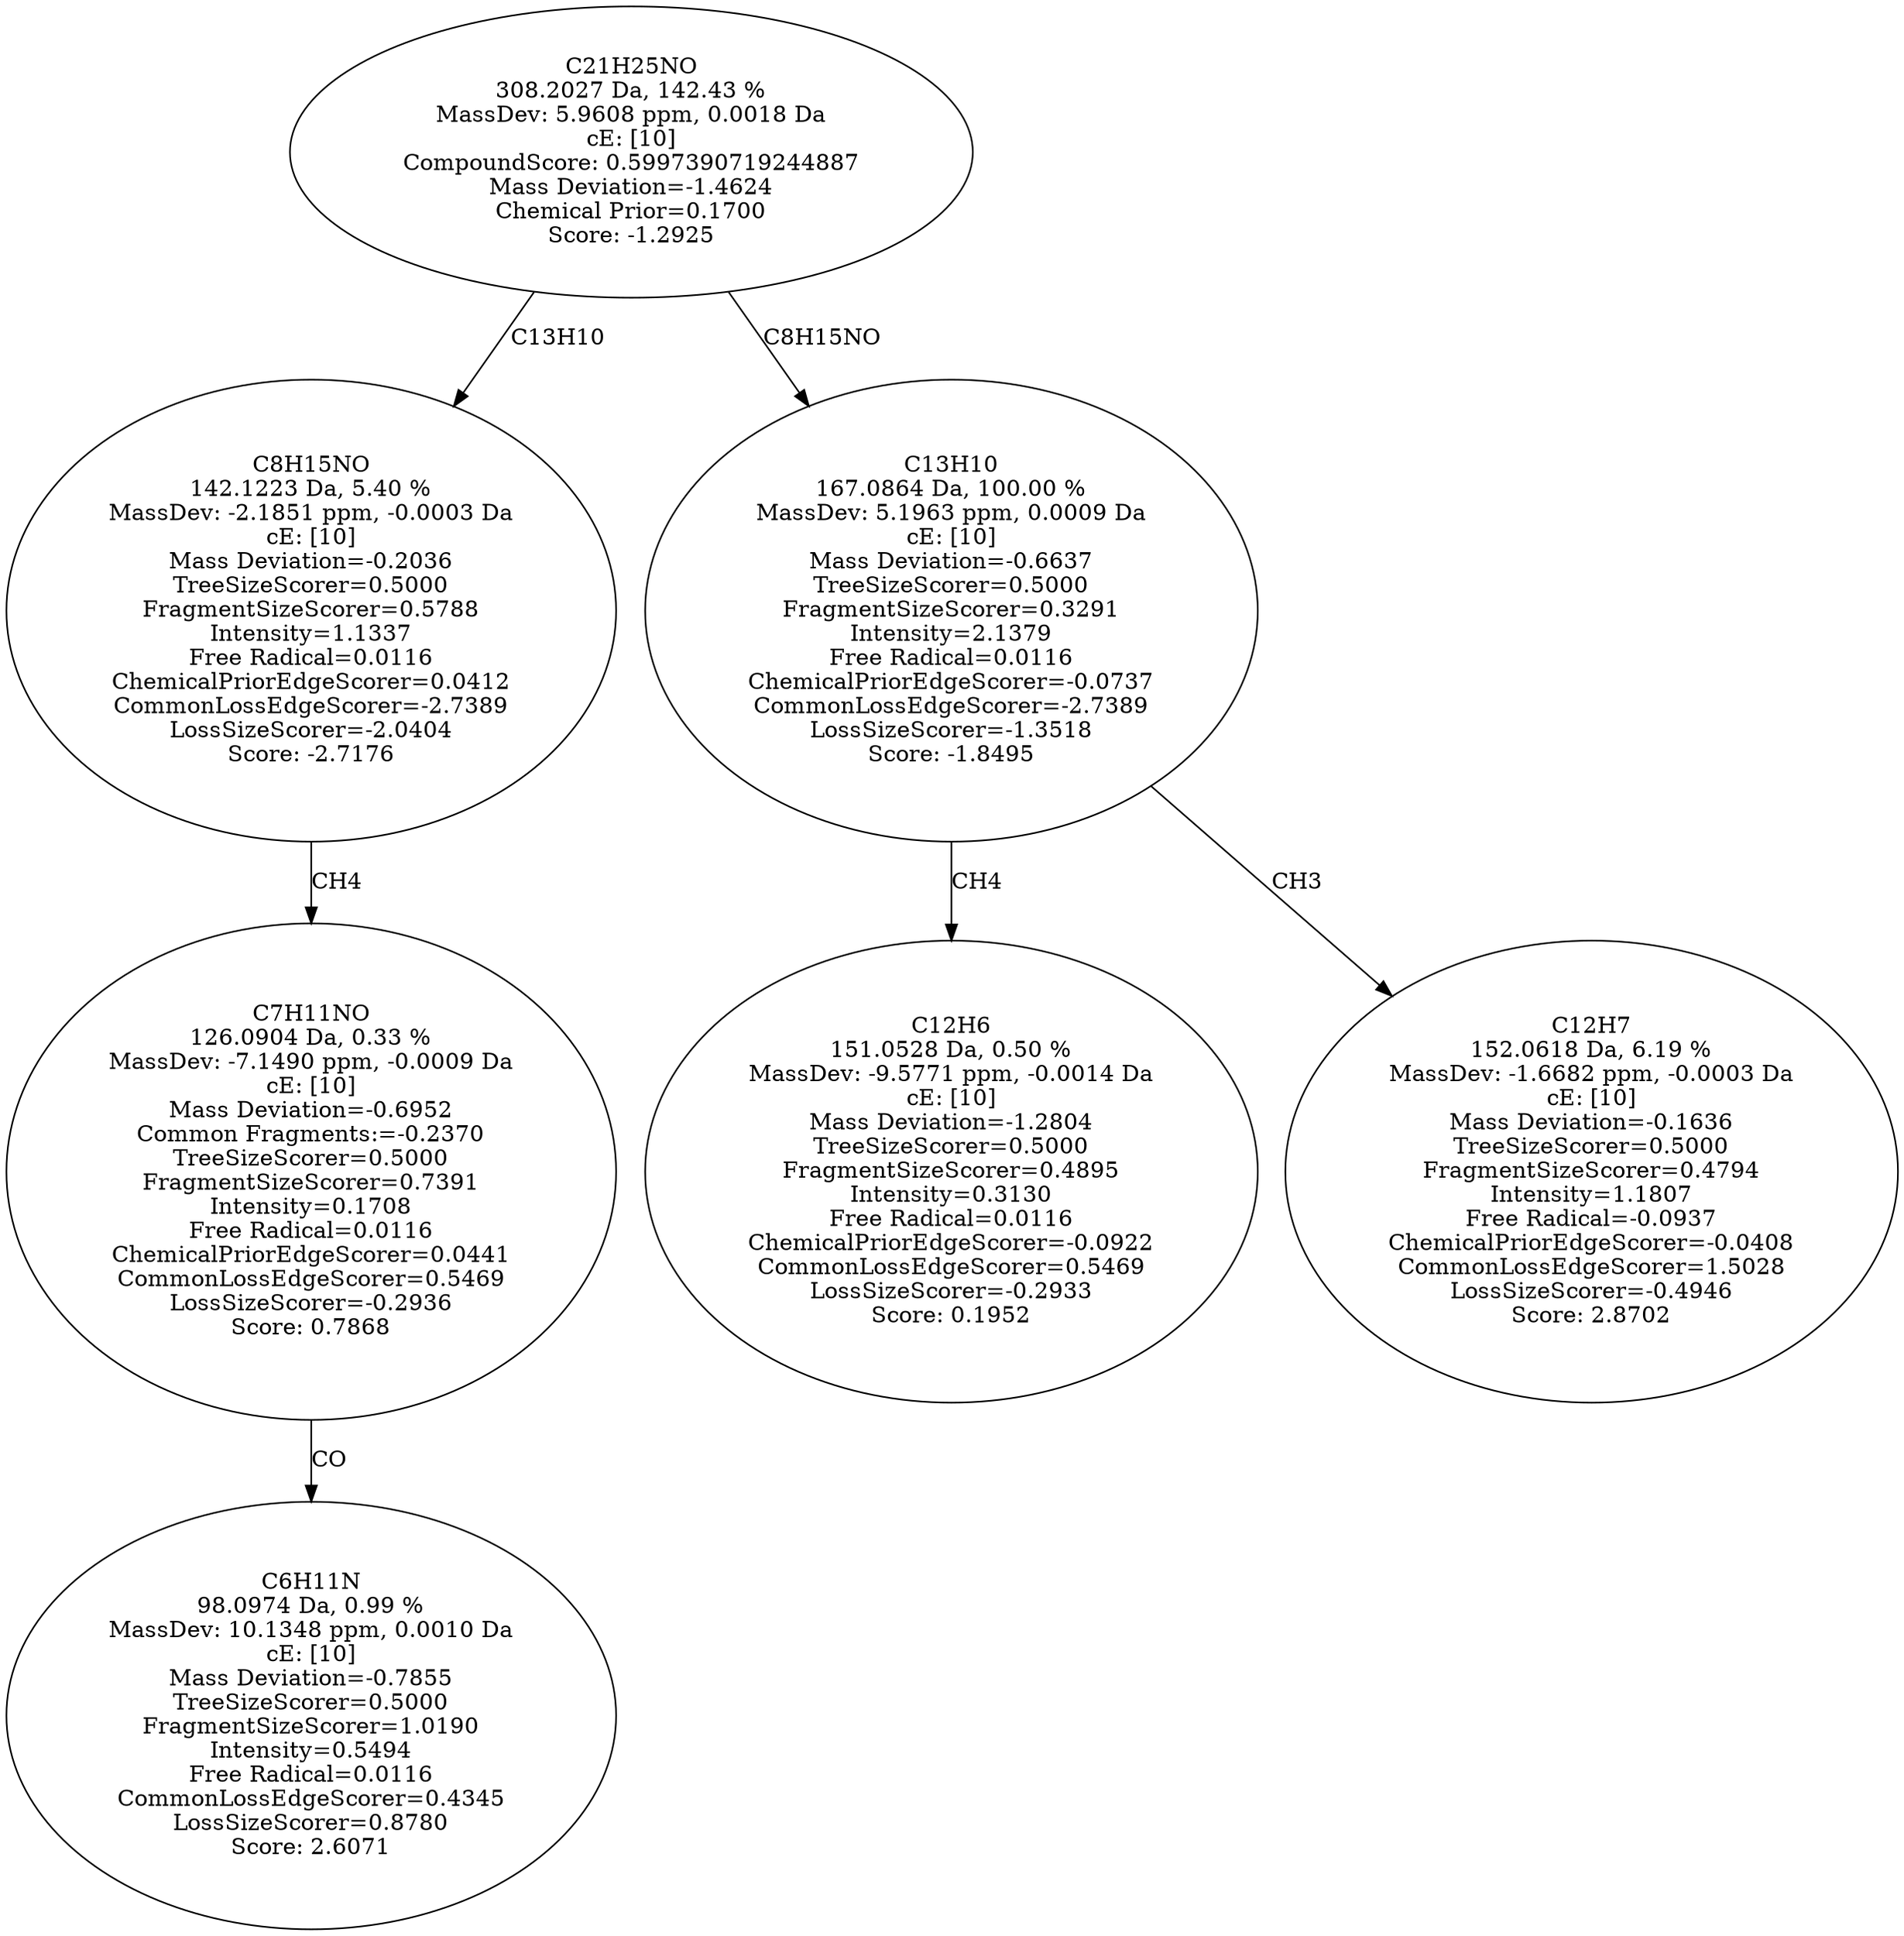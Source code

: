 strict digraph {
v1 [label="C6H11N\n98.0974 Da, 0.99 %\nMassDev: 10.1348 ppm, 0.0010 Da\ncE: [10]\nMass Deviation=-0.7855\nTreeSizeScorer=0.5000\nFragmentSizeScorer=1.0190\nIntensity=0.5494\nFree Radical=0.0116\nCommonLossEdgeScorer=0.4345\nLossSizeScorer=0.8780\nScore: 2.6071"];
v2 [label="C7H11NO\n126.0904 Da, 0.33 %\nMassDev: -7.1490 ppm, -0.0009 Da\ncE: [10]\nMass Deviation=-0.6952\nCommon Fragments:=-0.2370\nTreeSizeScorer=0.5000\nFragmentSizeScorer=0.7391\nIntensity=0.1708\nFree Radical=0.0116\nChemicalPriorEdgeScorer=0.0441\nCommonLossEdgeScorer=0.5469\nLossSizeScorer=-0.2936\nScore: 0.7868"];
v3 [label="C8H15NO\n142.1223 Da, 5.40 %\nMassDev: -2.1851 ppm, -0.0003 Da\ncE: [10]\nMass Deviation=-0.2036\nTreeSizeScorer=0.5000\nFragmentSizeScorer=0.5788\nIntensity=1.1337\nFree Radical=0.0116\nChemicalPriorEdgeScorer=0.0412\nCommonLossEdgeScorer=-2.7389\nLossSizeScorer=-2.0404\nScore: -2.7176"];
v4 [label="C12H6\n151.0528 Da, 0.50 %\nMassDev: -9.5771 ppm, -0.0014 Da\ncE: [10]\nMass Deviation=-1.2804\nTreeSizeScorer=0.5000\nFragmentSizeScorer=0.4895\nIntensity=0.3130\nFree Radical=0.0116\nChemicalPriorEdgeScorer=-0.0922\nCommonLossEdgeScorer=0.5469\nLossSizeScorer=-0.2933\nScore: 0.1952"];
v5 [label="C12H7\n152.0618 Da, 6.19 %\nMassDev: -1.6682 ppm, -0.0003 Da\ncE: [10]\nMass Deviation=-0.1636\nTreeSizeScorer=0.5000\nFragmentSizeScorer=0.4794\nIntensity=1.1807\nFree Radical=-0.0937\nChemicalPriorEdgeScorer=-0.0408\nCommonLossEdgeScorer=1.5028\nLossSizeScorer=-0.4946\nScore: 2.8702"];
v6 [label="C13H10\n167.0864 Da, 100.00 %\nMassDev: 5.1963 ppm, 0.0009 Da\ncE: [10]\nMass Deviation=-0.6637\nTreeSizeScorer=0.5000\nFragmentSizeScorer=0.3291\nIntensity=2.1379\nFree Radical=0.0116\nChemicalPriorEdgeScorer=-0.0737\nCommonLossEdgeScorer=-2.7389\nLossSizeScorer=-1.3518\nScore: -1.8495"];
v7 [label="C21H25NO\n308.2027 Da, 142.43 %\nMassDev: 5.9608 ppm, 0.0018 Da\ncE: [10]\nCompoundScore: 0.5997390719244887\nMass Deviation=-1.4624\nChemical Prior=0.1700\nScore: -1.2925"];
v2 -> v1 [label="CO"];
v3 -> v2 [label="CH4"];
v7 -> v3 [label="C13H10"];
v6 -> v4 [label="CH4"];
v6 -> v5 [label="CH3"];
v7 -> v6 [label="C8H15NO"];
}